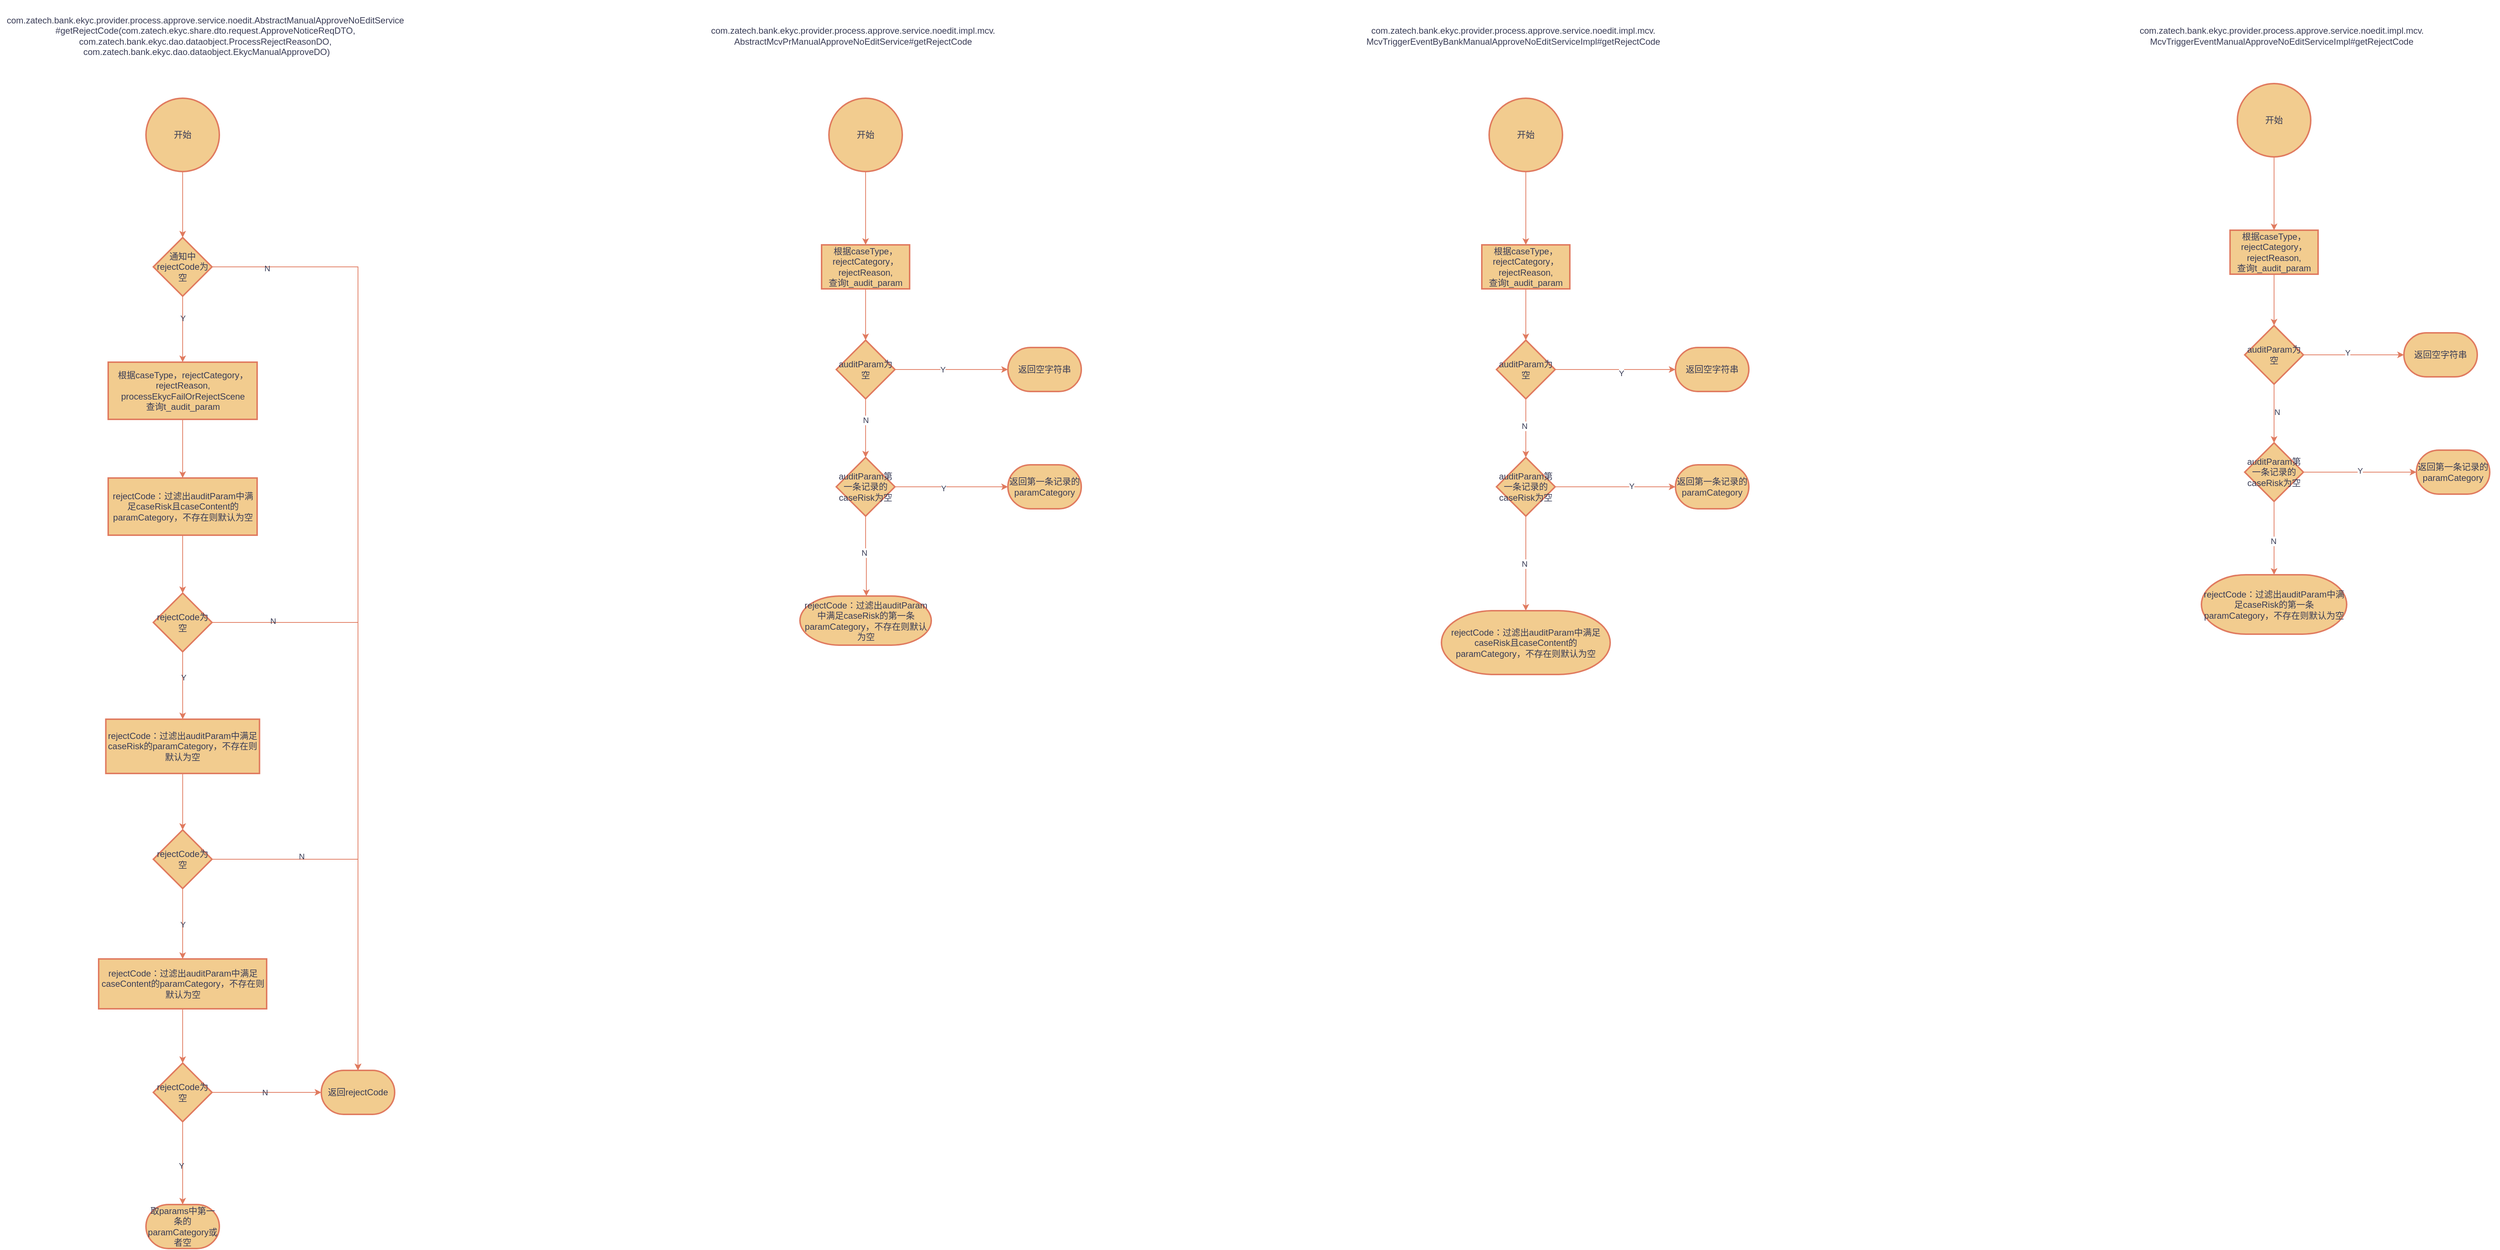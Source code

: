 <mxfile version="25.0.3">
  <diagram name="第 1 页" id="JYMscjsx1x9ziq6l6I2i">
    <mxGraphModel dx="1434" dy="1138" grid="0" gridSize="10" guides="1" tooltips="1" connect="1" arrows="1" fold="1" page="0" pageScale="1" pageWidth="827" pageHeight="1169" math="0" shadow="0">
      <root>
        <mxCell id="0" />
        <mxCell id="1" parent="0" />
        <mxCell id="sC6QhvrOR2ep6ZkoYe8O-3" value="" style="edgeStyle=orthogonalEdgeStyle;rounded=0;orthogonalLoop=1;jettySize=auto;html=1;labelBackgroundColor=none;strokeColor=#E07A5F;fontColor=default;" edge="1" parent="1" source="sC6QhvrOR2ep6ZkoYe8O-1" target="sC6QhvrOR2ep6ZkoYe8O-2">
          <mxGeometry relative="1" as="geometry" />
        </mxCell>
        <mxCell id="sC6QhvrOR2ep6ZkoYe8O-1" value="开始" style="strokeWidth=2;html=1;shape=mxgraph.flowchart.start_2;whiteSpace=wrap;labelBackgroundColor=none;fillColor=#F2CC8F;strokeColor=#E07A5F;fontColor=#393C56;" vertex="1" parent="1">
          <mxGeometry x="320" y="40" width="100" height="100" as="geometry" />
        </mxCell>
        <mxCell id="sC6QhvrOR2ep6ZkoYe8O-6" value="" style="edgeStyle=orthogonalEdgeStyle;rounded=0;orthogonalLoop=1;jettySize=auto;html=1;labelBackgroundColor=none;strokeColor=#E07A5F;fontColor=default;" edge="1" parent="1" source="sC6QhvrOR2ep6ZkoYe8O-2" target="sC6QhvrOR2ep6ZkoYe8O-5">
          <mxGeometry relative="1" as="geometry" />
        </mxCell>
        <mxCell id="sC6QhvrOR2ep6ZkoYe8O-7" value="Y" style="edgeLabel;html=1;align=center;verticalAlign=middle;resizable=0;points=[];labelBackgroundColor=none;fontColor=#393C56;" vertex="1" connectable="0" parent="sC6QhvrOR2ep6ZkoYe8O-6">
          <mxGeometry x="-0.333" relative="1" as="geometry">
            <mxPoint as="offset" />
          </mxGeometry>
        </mxCell>
        <mxCell id="sC6QhvrOR2ep6ZkoYe8O-2" value="通知中rejectCode为空" style="rhombus;whiteSpace=wrap;html=1;strokeWidth=2;labelBackgroundColor=none;fillColor=#F2CC8F;strokeColor=#E07A5F;fontColor=#393C56;" vertex="1" parent="1">
          <mxGeometry x="330" y="230" width="80" height="80" as="geometry" />
        </mxCell>
        <mxCell id="sC6QhvrOR2ep6ZkoYe8O-4" value="com.zatech.bank.ekyc.provider.process.approve.service.noedit.AbstractManualApproveNoEditService&lt;div&gt;#getRejectCode(com.zatech.ekyc.share.dto.request.ApproveNoticeReqDTO, com.zatech.bank.ekyc.dao.dataobject.ProcessRejectReasonDO,&lt;/div&gt;&lt;div&gt;&amp;nbsp;com.zatech.bank.ekyc.dao.dataobject.EkycManualApproveDO)&lt;/div&gt;" style="text;html=1;align=center;verticalAlign=middle;whiteSpace=wrap;rounded=0;labelBackgroundColor=none;fontColor=#393C56;" vertex="1" parent="1">
          <mxGeometry x="121" y="-94" width="560" height="97.5" as="geometry" />
        </mxCell>
        <mxCell id="sC6QhvrOR2ep6ZkoYe8O-9" value="" style="edgeStyle=orthogonalEdgeStyle;rounded=0;orthogonalLoop=1;jettySize=auto;html=1;labelBackgroundColor=none;strokeColor=#E07A5F;fontColor=default;" edge="1" parent="1" source="sC6QhvrOR2ep6ZkoYe8O-5" target="sC6QhvrOR2ep6ZkoYe8O-8">
          <mxGeometry relative="1" as="geometry" />
        </mxCell>
        <mxCell id="sC6QhvrOR2ep6ZkoYe8O-5" value="根据caseType，rejectCategory，rejectReason,&lt;div&gt;processEkycFailOrRejectScene&lt;/div&gt;&lt;div&gt;查询t_audit_param&lt;/div&gt;" style="whiteSpace=wrap;html=1;strokeWidth=2;labelBackgroundColor=none;fillColor=#F2CC8F;strokeColor=#E07A5F;fontColor=#393C56;" vertex="1" parent="1">
          <mxGeometry x="268.5" y="400" width="203" height="78" as="geometry" />
        </mxCell>
        <mxCell id="sC6QhvrOR2ep6ZkoYe8O-11" value="" style="edgeStyle=orthogonalEdgeStyle;rounded=0;orthogonalLoop=1;jettySize=auto;html=1;labelBackgroundColor=none;strokeColor=#E07A5F;fontColor=default;" edge="1" parent="1" source="sC6QhvrOR2ep6ZkoYe8O-8" target="sC6QhvrOR2ep6ZkoYe8O-10">
          <mxGeometry relative="1" as="geometry" />
        </mxCell>
        <mxCell id="sC6QhvrOR2ep6ZkoYe8O-8" value="rejectCode：过滤出auditParam中满足caseRisk且caseContent的paramCategory，不存在则默认为空" style="whiteSpace=wrap;html=1;strokeWidth=2;labelBackgroundColor=none;fillColor=#F2CC8F;strokeColor=#E07A5F;fontColor=#393C56;" vertex="1" parent="1">
          <mxGeometry x="268.5" y="558" width="203" height="78" as="geometry" />
        </mxCell>
        <mxCell id="sC6QhvrOR2ep6ZkoYe8O-13" value="" style="edgeStyle=orthogonalEdgeStyle;rounded=0;orthogonalLoop=1;jettySize=auto;html=1;labelBackgroundColor=none;strokeColor=#E07A5F;fontColor=default;" edge="1" parent="1" source="sC6QhvrOR2ep6ZkoYe8O-10" target="sC6QhvrOR2ep6ZkoYe8O-12">
          <mxGeometry relative="1" as="geometry" />
        </mxCell>
        <mxCell id="sC6QhvrOR2ep6ZkoYe8O-14" value="Y" style="edgeLabel;html=1;align=center;verticalAlign=middle;resizable=0;points=[];labelBackgroundColor=none;fontColor=#393C56;" vertex="1" connectable="0" parent="sC6QhvrOR2ep6ZkoYe8O-13">
          <mxGeometry x="-0.244" y="1" relative="1" as="geometry">
            <mxPoint as="offset" />
          </mxGeometry>
        </mxCell>
        <mxCell id="sC6QhvrOR2ep6ZkoYe8O-35" style="edgeStyle=orthogonalEdgeStyle;rounded=0;orthogonalLoop=1;jettySize=auto;html=1;exitX=1;exitY=0.5;exitDx=0;exitDy=0;labelBackgroundColor=none;strokeColor=#E07A5F;fontColor=default;" edge="1" parent="1" source="sC6QhvrOR2ep6ZkoYe8O-10" target="sC6QhvrOR2ep6ZkoYe8O-30">
          <mxGeometry relative="1" as="geometry" />
        </mxCell>
        <mxCell id="sC6QhvrOR2ep6ZkoYe8O-36" value="N" style="edgeLabel;html=1;align=center;verticalAlign=middle;resizable=0;points=[];labelBackgroundColor=none;fontColor=#393C56;" vertex="1" connectable="0" parent="sC6QhvrOR2ep6ZkoYe8O-35">
          <mxGeometry x="-0.795" y="2" relative="1" as="geometry">
            <mxPoint as="offset" />
          </mxGeometry>
        </mxCell>
        <mxCell id="sC6QhvrOR2ep6ZkoYe8O-10" value="rejectCode为空" style="rhombus;whiteSpace=wrap;html=1;strokeWidth=2;labelBackgroundColor=none;fillColor=#F2CC8F;strokeColor=#E07A5F;fontColor=#393C56;" vertex="1" parent="1">
          <mxGeometry x="330" y="715" width="80" height="80" as="geometry" />
        </mxCell>
        <mxCell id="sC6QhvrOR2ep6ZkoYe8O-16" value="" style="edgeStyle=orthogonalEdgeStyle;rounded=0;orthogonalLoop=1;jettySize=auto;html=1;labelBackgroundColor=none;strokeColor=#E07A5F;fontColor=default;" edge="1" parent="1" source="sC6QhvrOR2ep6ZkoYe8O-12" target="sC6QhvrOR2ep6ZkoYe8O-15">
          <mxGeometry relative="1" as="geometry" />
        </mxCell>
        <mxCell id="sC6QhvrOR2ep6ZkoYe8O-12" value="rejectCode：过滤出auditParam中满足caseRisk的paramCategory，不存在则默认为空" style="whiteSpace=wrap;html=1;strokeWidth=2;labelBackgroundColor=none;fillColor=#F2CC8F;strokeColor=#E07A5F;fontColor=#393C56;" vertex="1" parent="1">
          <mxGeometry x="265.25" y="887" width="209.5" height="74" as="geometry" />
        </mxCell>
        <mxCell id="sC6QhvrOR2ep6ZkoYe8O-18" value="" style="edgeStyle=orthogonalEdgeStyle;rounded=0;orthogonalLoop=1;jettySize=auto;html=1;labelBackgroundColor=none;strokeColor=#E07A5F;fontColor=default;" edge="1" parent="1" source="sC6QhvrOR2ep6ZkoYe8O-15" target="sC6QhvrOR2ep6ZkoYe8O-17">
          <mxGeometry relative="1" as="geometry" />
        </mxCell>
        <mxCell id="sC6QhvrOR2ep6ZkoYe8O-19" value="Y" style="edgeLabel;html=1;align=center;verticalAlign=middle;resizable=0;points=[];labelBackgroundColor=none;fontColor=#393C56;" vertex="1" connectable="0" parent="sC6QhvrOR2ep6ZkoYe8O-18">
          <mxGeometry x="0.022" relative="1" as="geometry">
            <mxPoint as="offset" />
          </mxGeometry>
        </mxCell>
        <mxCell id="sC6QhvrOR2ep6ZkoYe8O-33" style="edgeStyle=orthogonalEdgeStyle;rounded=0;orthogonalLoop=1;jettySize=auto;html=1;exitX=1;exitY=0.5;exitDx=0;exitDy=0;labelBackgroundColor=none;strokeColor=#E07A5F;fontColor=default;" edge="1" parent="1" source="sC6QhvrOR2ep6ZkoYe8O-15" target="sC6QhvrOR2ep6ZkoYe8O-30">
          <mxGeometry relative="1" as="geometry" />
        </mxCell>
        <mxCell id="sC6QhvrOR2ep6ZkoYe8O-34" value="N" style="edgeLabel;html=1;align=center;verticalAlign=middle;resizable=0;points=[];labelBackgroundColor=none;fontColor=#393C56;" vertex="1" connectable="0" parent="sC6QhvrOR2ep6ZkoYe8O-33">
          <mxGeometry x="-0.499" y="4" relative="1" as="geometry">
            <mxPoint as="offset" />
          </mxGeometry>
        </mxCell>
        <mxCell id="sC6QhvrOR2ep6ZkoYe8O-15" value="rejectCode为空" style="rhombus;whiteSpace=wrap;html=1;strokeWidth=2;labelBackgroundColor=none;fillColor=#F2CC8F;strokeColor=#E07A5F;fontColor=#393C56;" vertex="1" parent="1">
          <mxGeometry x="330" y="1038" width="80" height="80" as="geometry" />
        </mxCell>
        <mxCell id="sC6QhvrOR2ep6ZkoYe8O-21" value="" style="edgeStyle=orthogonalEdgeStyle;rounded=0;orthogonalLoop=1;jettySize=auto;html=1;labelBackgroundColor=none;strokeColor=#E07A5F;fontColor=default;" edge="1" parent="1" source="sC6QhvrOR2ep6ZkoYe8O-17" target="sC6QhvrOR2ep6ZkoYe8O-20">
          <mxGeometry relative="1" as="geometry" />
        </mxCell>
        <mxCell id="sC6QhvrOR2ep6ZkoYe8O-17" value="rejectCode：过滤出auditParam中满足caseContent的paramCategory，不存在则默认为空" style="whiteSpace=wrap;html=1;strokeWidth=2;labelBackgroundColor=none;fillColor=#F2CC8F;strokeColor=#E07A5F;fontColor=#393C56;" vertex="1" parent="1">
          <mxGeometry x="255.5" y="1214" width="229" height="68" as="geometry" />
        </mxCell>
        <mxCell id="sC6QhvrOR2ep6ZkoYe8O-28" style="edgeStyle=orthogonalEdgeStyle;rounded=0;orthogonalLoop=1;jettySize=auto;html=1;exitX=0.5;exitY=1;exitDx=0;exitDy=0;labelBackgroundColor=none;strokeColor=#E07A5F;fontColor=default;" edge="1" parent="1" source="sC6QhvrOR2ep6ZkoYe8O-20" target="sC6QhvrOR2ep6ZkoYe8O-27">
          <mxGeometry relative="1" as="geometry" />
        </mxCell>
        <mxCell id="sC6QhvrOR2ep6ZkoYe8O-29" value="Y" style="edgeLabel;html=1;align=center;verticalAlign=middle;resizable=0;points=[];labelBackgroundColor=none;fontColor=#393C56;" vertex="1" connectable="0" parent="sC6QhvrOR2ep6ZkoYe8O-28">
          <mxGeometry x="0.062" y="-2" relative="1" as="geometry">
            <mxPoint as="offset" />
          </mxGeometry>
        </mxCell>
        <mxCell id="sC6QhvrOR2ep6ZkoYe8O-31" style="edgeStyle=orthogonalEdgeStyle;rounded=0;orthogonalLoop=1;jettySize=auto;html=1;exitX=1;exitY=0.5;exitDx=0;exitDy=0;labelBackgroundColor=none;strokeColor=#E07A5F;fontColor=default;" edge="1" parent="1" source="sC6QhvrOR2ep6ZkoYe8O-20" target="sC6QhvrOR2ep6ZkoYe8O-30">
          <mxGeometry relative="1" as="geometry" />
        </mxCell>
        <mxCell id="sC6QhvrOR2ep6ZkoYe8O-32" value="N" style="edgeLabel;html=1;align=center;verticalAlign=middle;resizable=0;points=[];labelBackgroundColor=none;fontColor=#393C56;" vertex="1" connectable="0" parent="sC6QhvrOR2ep6ZkoYe8O-31">
          <mxGeometry x="-0.034" relative="1" as="geometry">
            <mxPoint as="offset" />
          </mxGeometry>
        </mxCell>
        <mxCell id="sC6QhvrOR2ep6ZkoYe8O-20" value="rejectCode为空" style="rhombus;whiteSpace=wrap;html=1;strokeWidth=2;labelBackgroundColor=none;fillColor=#F2CC8F;strokeColor=#E07A5F;fontColor=#393C56;" vertex="1" parent="1">
          <mxGeometry x="330" y="1356" width="80" height="80" as="geometry" />
        </mxCell>
        <mxCell id="sC6QhvrOR2ep6ZkoYe8O-27" value="取params中第一条的paramCategory或者空" style="strokeWidth=2;html=1;shape=mxgraph.flowchart.terminator;whiteSpace=wrap;labelBackgroundColor=none;fillColor=#F2CC8F;strokeColor=#E07A5F;fontColor=#393C56;" vertex="1" parent="1">
          <mxGeometry x="320" y="1549" width="100" height="60" as="geometry" />
        </mxCell>
        <mxCell id="sC6QhvrOR2ep6ZkoYe8O-30" value="返回rejectCode" style="strokeWidth=2;html=1;shape=mxgraph.flowchart.terminator;whiteSpace=wrap;labelBackgroundColor=none;fillColor=#F2CC8F;strokeColor=#E07A5F;fontColor=#393C56;" vertex="1" parent="1">
          <mxGeometry x="559" y="1366" width="100" height="60" as="geometry" />
        </mxCell>
        <mxCell id="sC6QhvrOR2ep6ZkoYe8O-37" style="edgeStyle=orthogonalEdgeStyle;rounded=0;orthogonalLoop=1;jettySize=auto;html=1;exitX=1;exitY=0.5;exitDx=0;exitDy=0;entryX=0.5;entryY=0;entryDx=0;entryDy=0;entryPerimeter=0;labelBackgroundColor=none;strokeColor=#E07A5F;fontColor=default;" edge="1" parent="1" source="sC6QhvrOR2ep6ZkoYe8O-2" target="sC6QhvrOR2ep6ZkoYe8O-30">
          <mxGeometry relative="1" as="geometry" />
        </mxCell>
        <mxCell id="sC6QhvrOR2ep6ZkoYe8O-38" value="N" style="edgeLabel;html=1;align=center;verticalAlign=middle;resizable=0;points=[];labelBackgroundColor=none;fontColor=#393C56;" vertex="1" connectable="0" parent="sC6QhvrOR2ep6ZkoYe8O-37">
          <mxGeometry x="-0.884" y="-2" relative="1" as="geometry">
            <mxPoint as="offset" />
          </mxGeometry>
        </mxCell>
        <mxCell id="sC6QhvrOR2ep6ZkoYe8O-39" value="com.zatech.bank.ekyc.provider.process.approve.service.noedit.impl.mcv.&lt;div&gt;AbstractMcvPrManualApproveNoEditService#getRejectCode&lt;/div&gt;" style="text;html=1;align=center;verticalAlign=middle;whiteSpace=wrap;rounded=0;labelBackgroundColor=none;fontColor=#393C56;" vertex="1" parent="1">
          <mxGeometry x="1004" y="-94" width="560" height="97.5" as="geometry" />
        </mxCell>
        <mxCell id="sC6QhvrOR2ep6ZkoYe8O-43" value="" style="edgeStyle=orthogonalEdgeStyle;rounded=0;orthogonalLoop=1;jettySize=auto;html=1;strokeColor=#E07A5F;fontColor=#393C56;fillColor=#F2CC8F;" edge="1" parent="1" source="sC6QhvrOR2ep6ZkoYe8O-41" target="sC6QhvrOR2ep6ZkoYe8O-42">
          <mxGeometry relative="1" as="geometry" />
        </mxCell>
        <mxCell id="sC6QhvrOR2ep6ZkoYe8O-41" value="开始" style="strokeWidth=2;html=1;shape=mxgraph.flowchart.start_2;whiteSpace=wrap;strokeColor=#E07A5F;fontColor=#393C56;fillColor=#F2CC8F;" vertex="1" parent="1">
          <mxGeometry x="1251" y="40" width="100" height="100" as="geometry" />
        </mxCell>
        <mxCell id="sC6QhvrOR2ep6ZkoYe8O-45" value="" style="edgeStyle=orthogonalEdgeStyle;rounded=0;orthogonalLoop=1;jettySize=auto;html=1;strokeColor=#E07A5F;fontColor=#393C56;fillColor=#F2CC8F;" edge="1" parent="1" source="sC6QhvrOR2ep6ZkoYe8O-42" target="sC6QhvrOR2ep6ZkoYe8O-44">
          <mxGeometry relative="1" as="geometry" />
        </mxCell>
        <mxCell id="sC6QhvrOR2ep6ZkoYe8O-42" value="根据caseType，rejectCategory，rejectReason,&lt;div&gt;&lt;span style=&quot;background-color: initial;&quot;&gt;查询t_audit_param&lt;/span&gt;&lt;/div&gt;" style="whiteSpace=wrap;html=1;fillColor=#F2CC8F;strokeColor=#E07A5F;fontColor=#393C56;strokeWidth=2;" vertex="1" parent="1">
          <mxGeometry x="1241" y="240" width="120" height="60" as="geometry" />
        </mxCell>
        <mxCell id="sC6QhvrOR2ep6ZkoYe8O-47" style="edgeStyle=orthogonalEdgeStyle;rounded=0;orthogonalLoop=1;jettySize=auto;html=1;exitX=1;exitY=0.5;exitDx=0;exitDy=0;strokeColor=#E07A5F;fontColor=#393C56;fillColor=#F2CC8F;" edge="1" parent="1" source="sC6QhvrOR2ep6ZkoYe8O-44" target="sC6QhvrOR2ep6ZkoYe8O-46">
          <mxGeometry relative="1" as="geometry" />
        </mxCell>
        <mxCell id="sC6QhvrOR2ep6ZkoYe8O-48" value="Y" style="edgeLabel;html=1;align=center;verticalAlign=middle;resizable=0;points=[];strokeColor=#E07A5F;fontColor=#393C56;fillColor=#F2CC8F;" vertex="1" connectable="0" parent="sC6QhvrOR2ep6ZkoYe8O-47">
          <mxGeometry x="-0.156" relative="1" as="geometry">
            <mxPoint as="offset" />
          </mxGeometry>
        </mxCell>
        <mxCell id="sC6QhvrOR2ep6ZkoYe8O-52" value="" style="edgeStyle=orthogonalEdgeStyle;rounded=0;orthogonalLoop=1;jettySize=auto;html=1;strokeColor=#E07A5F;fontColor=#393C56;fillColor=#F2CC8F;" edge="1" parent="1" source="sC6QhvrOR2ep6ZkoYe8O-44" target="sC6QhvrOR2ep6ZkoYe8O-51">
          <mxGeometry relative="1" as="geometry" />
        </mxCell>
        <mxCell id="sC6QhvrOR2ep6ZkoYe8O-53" value="N" style="edgeLabel;html=1;align=center;verticalAlign=middle;resizable=0;points=[];strokeColor=#E07A5F;fontColor=#393C56;fillColor=#F2CC8F;" vertex="1" connectable="0" parent="sC6QhvrOR2ep6ZkoYe8O-52">
          <mxGeometry x="-0.275" relative="1" as="geometry">
            <mxPoint as="offset" />
          </mxGeometry>
        </mxCell>
        <mxCell id="sC6QhvrOR2ep6ZkoYe8O-44" value="auditParam为空" style="rhombus;whiteSpace=wrap;html=1;fillColor=#F2CC8F;strokeColor=#E07A5F;fontColor=#393C56;strokeWidth=2;" vertex="1" parent="1">
          <mxGeometry x="1261" y="370" width="80" height="80" as="geometry" />
        </mxCell>
        <mxCell id="sC6QhvrOR2ep6ZkoYe8O-46" value="返回空字符串" style="strokeWidth=2;html=1;shape=mxgraph.flowchart.terminator;whiteSpace=wrap;strokeColor=#E07A5F;fontColor=#393C56;fillColor=#F2CC8F;" vertex="1" parent="1">
          <mxGeometry x="1495" y="380" width="100" height="60" as="geometry" />
        </mxCell>
        <mxCell id="sC6QhvrOR2ep6ZkoYe8O-55" style="edgeStyle=orthogonalEdgeStyle;rounded=0;orthogonalLoop=1;jettySize=auto;html=1;exitX=1;exitY=0.5;exitDx=0;exitDy=0;strokeColor=#E07A5F;fontColor=#393C56;fillColor=#F2CC8F;" edge="1" parent="1" source="sC6QhvrOR2ep6ZkoYe8O-51" target="sC6QhvrOR2ep6ZkoYe8O-54">
          <mxGeometry relative="1" as="geometry" />
        </mxCell>
        <mxCell id="sC6QhvrOR2ep6ZkoYe8O-56" value="Y" style="edgeLabel;html=1;align=center;verticalAlign=middle;resizable=0;points=[];strokeColor=#E07A5F;fontColor=#393C56;fillColor=#F2CC8F;" vertex="1" connectable="0" parent="sC6QhvrOR2ep6ZkoYe8O-55">
          <mxGeometry x="-0.143" y="-2" relative="1" as="geometry">
            <mxPoint as="offset" />
          </mxGeometry>
        </mxCell>
        <mxCell id="sC6QhvrOR2ep6ZkoYe8O-58" value="" style="edgeStyle=orthogonalEdgeStyle;rounded=0;orthogonalLoop=1;jettySize=auto;html=1;strokeColor=#E07A5F;fontColor=#393C56;fillColor=#F2CC8F;" edge="1" parent="1" source="sC6QhvrOR2ep6ZkoYe8O-51" target="sC6QhvrOR2ep6ZkoYe8O-60">
          <mxGeometry relative="1" as="geometry">
            <mxPoint x="1301" y="706" as="targetPoint" />
            <Array as="points">
              <mxPoint x="1301" y="658" />
              <mxPoint x="1302" y="658" />
            </Array>
          </mxGeometry>
        </mxCell>
        <mxCell id="sC6QhvrOR2ep6ZkoYe8O-59" value="N" style="edgeLabel;html=1;align=center;verticalAlign=middle;resizable=0;points=[];strokeColor=#E07A5F;fontColor=#393C56;fillColor=#F2CC8F;" vertex="1" connectable="0" parent="sC6QhvrOR2ep6ZkoYe8O-58">
          <mxGeometry x="-0.083" y="-3" relative="1" as="geometry">
            <mxPoint as="offset" />
          </mxGeometry>
        </mxCell>
        <mxCell id="sC6QhvrOR2ep6ZkoYe8O-51" value="auditParam第一条记录的caseRisk为空" style="rhombus;whiteSpace=wrap;html=1;fillColor=#F2CC8F;strokeColor=#E07A5F;fontColor=#393C56;strokeWidth=2;" vertex="1" parent="1">
          <mxGeometry x="1261" y="530" width="80" height="80" as="geometry" />
        </mxCell>
        <mxCell id="sC6QhvrOR2ep6ZkoYe8O-54" value="返回第一条记录的paramCategory" style="strokeWidth=2;html=1;shape=mxgraph.flowchart.terminator;whiteSpace=wrap;strokeColor=#E07A5F;fontColor=#393C56;fillColor=#F2CC8F;" vertex="1" parent="1">
          <mxGeometry x="1495" y="540" width="100" height="60" as="geometry" />
        </mxCell>
        <mxCell id="sC6QhvrOR2ep6ZkoYe8O-60" value="rejectCode：过滤出auditParam中满足caseRisk的第一条paramCategory，不存在则默认为空" style="strokeWidth=2;html=1;shape=mxgraph.flowchart.terminator;whiteSpace=wrap;strokeColor=#E07A5F;fontColor=#393C56;fillColor=#F2CC8F;" vertex="1" parent="1">
          <mxGeometry x="1211.5" y="719" width="179" height="67" as="geometry" />
        </mxCell>
        <mxCell id="sC6QhvrOR2ep6ZkoYe8O-61" value="com.zatech.bank.ekyc.provider.process.approve.service.noedit.impl.mcv.&lt;div&gt;McvTriggerEventByBankManualApproveNoEditServiceImpl#getRejectCode&lt;/div&gt;" style="text;html=1;align=center;verticalAlign=middle;whiteSpace=wrap;rounded=0;fontColor=#393C56;" vertex="1" parent="1">
          <mxGeometry x="1951" y="-81.75" width="466" height="73" as="geometry" />
        </mxCell>
        <mxCell id="sC6QhvrOR2ep6ZkoYe8O-64" value="" style="edgeStyle=orthogonalEdgeStyle;rounded=0;orthogonalLoop=1;jettySize=auto;html=1;strokeColor=#E07A5F;fontColor=#393C56;fillColor=#F2CC8F;" edge="1" parent="1" source="sC6QhvrOR2ep6ZkoYe8O-62" target="sC6QhvrOR2ep6ZkoYe8O-63">
          <mxGeometry relative="1" as="geometry" />
        </mxCell>
        <mxCell id="sC6QhvrOR2ep6ZkoYe8O-62" value="开始" style="strokeWidth=2;html=1;shape=mxgraph.flowchart.start_2;whiteSpace=wrap;strokeColor=#E07A5F;fontColor=#393C56;fillColor=#F2CC8F;" vertex="1" parent="1">
          <mxGeometry x="2151" y="40" width="100" height="100" as="geometry" />
        </mxCell>
        <mxCell id="sC6QhvrOR2ep6ZkoYe8O-66" value="" style="edgeStyle=orthogonalEdgeStyle;rounded=0;orthogonalLoop=1;jettySize=auto;html=1;strokeColor=#E07A5F;fontColor=#393C56;fillColor=#F2CC8F;" edge="1" parent="1" source="sC6QhvrOR2ep6ZkoYe8O-63" target="sC6QhvrOR2ep6ZkoYe8O-65">
          <mxGeometry relative="1" as="geometry" />
        </mxCell>
        <mxCell id="sC6QhvrOR2ep6ZkoYe8O-63" value="根据caseType，rejectCategory，rejectReason,&lt;div&gt;&lt;span style=&quot;background-color: initial;&quot;&gt;查询t_audit_param&lt;/span&gt;&lt;/div&gt;" style="whiteSpace=wrap;html=1;fillColor=#F2CC8F;strokeColor=#E07A5F;fontColor=#393C56;strokeWidth=2;" vertex="1" parent="1">
          <mxGeometry x="2141" y="240" width="120" height="60" as="geometry" />
        </mxCell>
        <mxCell id="sC6QhvrOR2ep6ZkoYe8O-68" style="edgeStyle=orthogonalEdgeStyle;rounded=0;orthogonalLoop=1;jettySize=auto;html=1;exitX=1;exitY=0.5;exitDx=0;exitDy=0;strokeColor=#E07A5F;fontColor=#393C56;fillColor=#F2CC8F;" edge="1" parent="1" source="sC6QhvrOR2ep6ZkoYe8O-65" target="sC6QhvrOR2ep6ZkoYe8O-67">
          <mxGeometry relative="1" as="geometry" />
        </mxCell>
        <mxCell id="sC6QhvrOR2ep6ZkoYe8O-69" value="Y" style="edgeLabel;html=1;align=center;verticalAlign=middle;resizable=0;points=[];strokeColor=#E07A5F;fontColor=#393C56;fillColor=#F2CC8F;" vertex="1" connectable="0" parent="sC6QhvrOR2ep6ZkoYe8O-68">
          <mxGeometry x="0.098" y="-5" relative="1" as="geometry">
            <mxPoint as="offset" />
          </mxGeometry>
        </mxCell>
        <mxCell id="sC6QhvrOR2ep6ZkoYe8O-71" value="" style="edgeStyle=orthogonalEdgeStyle;rounded=0;orthogonalLoop=1;jettySize=auto;html=1;strokeColor=#E07A5F;fontColor=#393C56;fillColor=#F2CC8F;" edge="1" parent="1" source="sC6QhvrOR2ep6ZkoYe8O-65" target="sC6QhvrOR2ep6ZkoYe8O-70">
          <mxGeometry relative="1" as="geometry" />
        </mxCell>
        <mxCell id="sC6QhvrOR2ep6ZkoYe8O-72" value="N" style="edgeLabel;html=1;align=center;verticalAlign=middle;resizable=0;points=[];strokeColor=#E07A5F;fontColor=#393C56;fillColor=#F2CC8F;" vertex="1" connectable="0" parent="sC6QhvrOR2ep6ZkoYe8O-71">
          <mxGeometry x="-0.075" y="-2" relative="1" as="geometry">
            <mxPoint as="offset" />
          </mxGeometry>
        </mxCell>
        <mxCell id="sC6QhvrOR2ep6ZkoYe8O-65" value="auditParam为空" style="rhombus;whiteSpace=wrap;html=1;fillColor=#F2CC8F;strokeColor=#E07A5F;fontColor=#393C56;strokeWidth=2;" vertex="1" parent="1">
          <mxGeometry x="2161" y="370" width="80" height="80" as="geometry" />
        </mxCell>
        <mxCell id="sC6QhvrOR2ep6ZkoYe8O-67" value="返回空字符串" style="strokeWidth=2;html=1;shape=mxgraph.flowchart.terminator;whiteSpace=wrap;strokeColor=#E07A5F;fontColor=#393C56;fillColor=#F2CC8F;" vertex="1" parent="1">
          <mxGeometry x="2405" y="380" width="100" height="60" as="geometry" />
        </mxCell>
        <mxCell id="sC6QhvrOR2ep6ZkoYe8O-74" style="edgeStyle=orthogonalEdgeStyle;rounded=0;orthogonalLoop=1;jettySize=auto;html=1;exitX=1;exitY=0.5;exitDx=0;exitDy=0;strokeColor=#E07A5F;fontColor=#393C56;fillColor=#F2CC8F;" edge="1" parent="1" source="sC6QhvrOR2ep6ZkoYe8O-70" target="sC6QhvrOR2ep6ZkoYe8O-73">
          <mxGeometry relative="1" as="geometry" />
        </mxCell>
        <mxCell id="sC6QhvrOR2ep6ZkoYe8O-75" value="Y" style="edgeLabel;html=1;align=center;verticalAlign=middle;resizable=0;points=[];strokeColor=#E07A5F;fontColor=#393C56;fillColor=#F2CC8F;" vertex="1" connectable="0" parent="sC6QhvrOR2ep6ZkoYe8O-74">
          <mxGeometry x="0.268" y="1" relative="1" as="geometry">
            <mxPoint as="offset" />
          </mxGeometry>
        </mxCell>
        <mxCell id="sC6QhvrOR2ep6ZkoYe8O-77" style="edgeStyle=orthogonalEdgeStyle;rounded=0;orthogonalLoop=1;jettySize=auto;html=1;exitX=0.5;exitY=1;exitDx=0;exitDy=0;strokeColor=#E07A5F;fontColor=#393C56;fillColor=#F2CC8F;" edge="1" parent="1" source="sC6QhvrOR2ep6ZkoYe8O-70" target="sC6QhvrOR2ep6ZkoYe8O-76">
          <mxGeometry relative="1" as="geometry" />
        </mxCell>
        <mxCell id="sC6QhvrOR2ep6ZkoYe8O-78" value="N" style="edgeLabel;html=1;align=center;verticalAlign=middle;resizable=0;points=[];strokeColor=#E07A5F;fontColor=#393C56;fillColor=#F2CC8F;" vertex="1" connectable="0" parent="sC6QhvrOR2ep6ZkoYe8O-77">
          <mxGeometry x="0.008" y="-2" relative="1" as="geometry">
            <mxPoint as="offset" />
          </mxGeometry>
        </mxCell>
        <mxCell id="sC6QhvrOR2ep6ZkoYe8O-70" value="auditParam第一条记录的caseRisk为空" style="rhombus;whiteSpace=wrap;html=1;fillColor=#F2CC8F;strokeColor=#E07A5F;fontColor=#393C56;strokeWidth=2;" vertex="1" parent="1">
          <mxGeometry x="2161" y="530" width="80" height="80" as="geometry" />
        </mxCell>
        <mxCell id="sC6QhvrOR2ep6ZkoYe8O-73" value="返回第一条记录的paramCategory" style="strokeWidth=2;html=1;shape=mxgraph.flowchart.terminator;whiteSpace=wrap;strokeColor=#E07A5F;fontColor=#393C56;fillColor=#F2CC8F;" vertex="1" parent="1">
          <mxGeometry x="2405" y="540" width="100" height="60" as="geometry" />
        </mxCell>
        <mxCell id="sC6QhvrOR2ep6ZkoYe8O-76" value="rejectCode：过滤出auditParam中满足caseRisk且caseContent的paramCategory，不存在则默认为空" style="strokeWidth=2;html=1;shape=mxgraph.flowchart.terminator;whiteSpace=wrap;strokeColor=#E07A5F;fontColor=#393C56;fillColor=#F2CC8F;" vertex="1" parent="1">
          <mxGeometry x="2086" y="739" width="230" height="87" as="geometry" />
        </mxCell>
        <mxCell id="sC6QhvrOR2ep6ZkoYe8O-79" value="com.zatech.bank.ekyc.provider.process.approve.service.noedit.impl.mcv.&lt;div&gt;McvTriggerEventManualApproveNoEditServiceImpl#getRejectCode&lt;/div&gt;" style="text;html=1;align=center;verticalAlign=middle;whiteSpace=wrap;rounded=0;fontColor=#393C56;" vertex="1" parent="1">
          <mxGeometry x="2935" y="-78.25" width="593" height="66" as="geometry" />
        </mxCell>
        <mxCell id="sC6QhvrOR2ep6ZkoYe8O-82" value="" style="edgeStyle=orthogonalEdgeStyle;rounded=0;orthogonalLoop=1;jettySize=auto;html=1;strokeColor=#E07A5F;fontColor=#393C56;fillColor=#F2CC8F;" edge="1" parent="1" source="sC6QhvrOR2ep6ZkoYe8O-80" target="sC6QhvrOR2ep6ZkoYe8O-81">
          <mxGeometry relative="1" as="geometry" />
        </mxCell>
        <mxCell id="sC6QhvrOR2ep6ZkoYe8O-80" value="开始" style="strokeWidth=2;html=1;shape=mxgraph.flowchart.start_2;whiteSpace=wrap;strokeColor=#E07A5F;fontColor=#393C56;fillColor=#F2CC8F;" vertex="1" parent="1">
          <mxGeometry x="3171" y="20" width="100" height="100" as="geometry" />
        </mxCell>
        <mxCell id="sC6QhvrOR2ep6ZkoYe8O-84" value="" style="edgeStyle=orthogonalEdgeStyle;rounded=0;orthogonalLoop=1;jettySize=auto;html=1;strokeColor=#E07A5F;fontColor=#393C56;fillColor=#F2CC8F;" edge="1" parent="1" source="sC6QhvrOR2ep6ZkoYe8O-81" target="sC6QhvrOR2ep6ZkoYe8O-83">
          <mxGeometry relative="1" as="geometry" />
        </mxCell>
        <mxCell id="sC6QhvrOR2ep6ZkoYe8O-81" value="根据caseType，rejectCategory，rejectReason,&lt;div&gt;&lt;span style=&quot;background-color: initial;&quot;&gt;查询t_audit_param&lt;/span&gt;&lt;/div&gt;" style="whiteSpace=wrap;html=1;fillColor=#F2CC8F;strokeColor=#E07A5F;fontColor=#393C56;strokeWidth=2;" vertex="1" parent="1">
          <mxGeometry x="3161" y="220" width="120" height="60" as="geometry" />
        </mxCell>
        <mxCell id="sC6QhvrOR2ep6ZkoYe8O-86" style="edgeStyle=orthogonalEdgeStyle;rounded=0;orthogonalLoop=1;jettySize=auto;html=1;exitX=1;exitY=0.5;exitDx=0;exitDy=0;strokeColor=#E07A5F;fontColor=#393C56;fillColor=#F2CC8F;" edge="1" parent="1" source="sC6QhvrOR2ep6ZkoYe8O-83" target="sC6QhvrOR2ep6ZkoYe8O-85">
          <mxGeometry relative="1" as="geometry" />
        </mxCell>
        <mxCell id="sC6QhvrOR2ep6ZkoYe8O-87" value="Y" style="edgeLabel;html=1;align=center;verticalAlign=middle;resizable=0;points=[];strokeColor=#E07A5F;fontColor=#393C56;fillColor=#F2CC8F;" vertex="1" connectable="0" parent="sC6QhvrOR2ep6ZkoYe8O-86">
          <mxGeometry x="-0.124" y="3" relative="1" as="geometry">
            <mxPoint as="offset" />
          </mxGeometry>
        </mxCell>
        <mxCell id="sC6QhvrOR2ep6ZkoYe8O-89" value="" style="edgeStyle=orthogonalEdgeStyle;rounded=0;orthogonalLoop=1;jettySize=auto;html=1;strokeColor=#E07A5F;fontColor=#393C56;fillColor=#F2CC8F;" edge="1" parent="1" source="sC6QhvrOR2ep6ZkoYe8O-83" target="sC6QhvrOR2ep6ZkoYe8O-88">
          <mxGeometry relative="1" as="geometry" />
        </mxCell>
        <mxCell id="sC6QhvrOR2ep6ZkoYe8O-90" value="N" style="edgeLabel;html=1;align=center;verticalAlign=middle;resizable=0;points=[];strokeColor=#E07A5F;fontColor=#393C56;fillColor=#F2CC8F;" vertex="1" connectable="0" parent="sC6QhvrOR2ep6ZkoYe8O-89">
          <mxGeometry x="-0.05" y="4" relative="1" as="geometry">
            <mxPoint as="offset" />
          </mxGeometry>
        </mxCell>
        <mxCell id="sC6QhvrOR2ep6ZkoYe8O-83" value="auditParam为空" style="rhombus;whiteSpace=wrap;html=1;fillColor=#F2CC8F;strokeColor=#E07A5F;fontColor=#393C56;strokeWidth=2;" vertex="1" parent="1">
          <mxGeometry x="3181" y="350" width="80" height="80" as="geometry" />
        </mxCell>
        <mxCell id="sC6QhvrOR2ep6ZkoYe8O-85" value="返回空字符串" style="strokeWidth=2;html=1;shape=mxgraph.flowchart.terminator;whiteSpace=wrap;strokeColor=#E07A5F;fontColor=#393C56;fillColor=#F2CC8F;" vertex="1" parent="1">
          <mxGeometry x="3398" y="360" width="100" height="60" as="geometry" />
        </mxCell>
        <mxCell id="sC6QhvrOR2ep6ZkoYe8O-88" value="auditParam第一条记录的caseRisk为空" style="rhombus;whiteSpace=wrap;html=1;fillColor=#F2CC8F;strokeColor=#E07A5F;fontColor=#393C56;strokeWidth=2;" vertex="1" parent="1">
          <mxGeometry x="3181" y="510" width="80" height="80" as="geometry" />
        </mxCell>
        <mxCell id="sC6QhvrOR2ep6ZkoYe8O-91" value="返回第一条记录的paramCategory" style="strokeWidth=2;html=1;shape=mxgraph.flowchart.terminator;whiteSpace=wrap;strokeColor=#E07A5F;fontColor=#393C56;fillColor=#F2CC8F;" vertex="1" parent="1">
          <mxGeometry x="3415" y="520" width="100" height="60" as="geometry" />
        </mxCell>
        <mxCell id="sC6QhvrOR2ep6ZkoYe8O-92" style="edgeStyle=orthogonalEdgeStyle;rounded=0;orthogonalLoop=1;jettySize=auto;html=1;exitX=1;exitY=0.5;exitDx=0;exitDy=0;entryX=0;entryY=0.5;entryDx=0;entryDy=0;entryPerimeter=0;strokeColor=#E07A5F;fontColor=#393C56;fillColor=#F2CC8F;" edge="1" parent="1" source="sC6QhvrOR2ep6ZkoYe8O-88" target="sC6QhvrOR2ep6ZkoYe8O-91">
          <mxGeometry relative="1" as="geometry" />
        </mxCell>
        <mxCell id="sC6QhvrOR2ep6ZkoYe8O-93" value="Y" style="edgeLabel;html=1;align=center;verticalAlign=middle;resizable=0;points=[];strokeColor=#E07A5F;fontColor=#393C56;fillColor=#F2CC8F;" vertex="1" connectable="0" parent="sC6QhvrOR2ep6ZkoYe8O-92">
          <mxGeometry y="2" relative="1" as="geometry">
            <mxPoint as="offset" />
          </mxGeometry>
        </mxCell>
        <mxCell id="sC6QhvrOR2ep6ZkoYe8O-94" value="rejectCode：过滤出auditParam中满足caseRisk的第一条paramCategory，不存在则默认为空" style="strokeWidth=2;html=1;shape=mxgraph.flowchart.terminator;whiteSpace=wrap;strokeColor=#E07A5F;fontColor=#393C56;fillColor=#F2CC8F;" vertex="1" parent="1">
          <mxGeometry x="3122" y="690" width="198" height="81" as="geometry" />
        </mxCell>
        <mxCell id="sC6QhvrOR2ep6ZkoYe8O-95" style="edgeStyle=orthogonalEdgeStyle;rounded=0;orthogonalLoop=1;jettySize=auto;html=1;exitX=0.5;exitY=1;exitDx=0;exitDy=0;entryX=0.5;entryY=0;entryDx=0;entryDy=0;entryPerimeter=0;strokeColor=#E07A5F;fontColor=#393C56;fillColor=#F2CC8F;" edge="1" parent="1" source="sC6QhvrOR2ep6ZkoYe8O-88" target="sC6QhvrOR2ep6ZkoYe8O-94">
          <mxGeometry relative="1" as="geometry" />
        </mxCell>
        <mxCell id="sC6QhvrOR2ep6ZkoYe8O-96" value="N" style="edgeLabel;html=1;align=center;verticalAlign=middle;resizable=0;points=[];strokeColor=#E07A5F;fontColor=#393C56;fillColor=#F2CC8F;" vertex="1" connectable="0" parent="sC6QhvrOR2ep6ZkoYe8O-95">
          <mxGeometry x="0.067" y="-1" relative="1" as="geometry">
            <mxPoint as="offset" />
          </mxGeometry>
        </mxCell>
      </root>
    </mxGraphModel>
  </diagram>
</mxfile>
